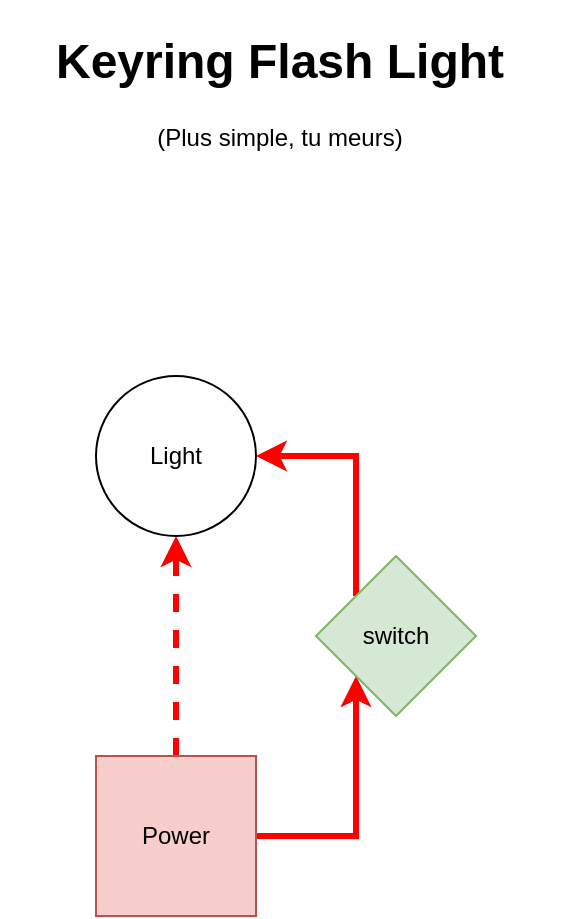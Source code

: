 <mxfile version="12.1.1" type="github" pages="1"><diagram id="HyA6c83Z0eFV9_gd5Fuy" name="Page-1"><mxGraphModel dx="1008" dy="569" grid="1" gridSize="10" guides="1" tooltips="1" connect="1" arrows="1" fold="1" page="1" pageScale="1" pageWidth="827" pageHeight="1169" math="0" shadow="0"><root><mxCell id="0"/><mxCell id="1" parent="0"/><mxCell id="-v7BRGyLgtXN6gb-UUNV-2" value="Light" style="ellipse;whiteSpace=wrap;html=1;aspect=fixed;" vertex="1" parent="1"><mxGeometry x="318" y="220" width="80" height="80" as="geometry"/></mxCell><mxCell id="-v7BRGyLgtXN6gb-UUNV-6" style="edgeStyle=orthogonalEdgeStyle;rounded=0;orthogonalLoop=1;jettySize=auto;html=1;entryX=0.5;entryY=1;entryDx=0;entryDy=0;strokeWidth=3;strokeColor=#FF0000;dashed=1;" edge="1" parent="1" source="-v7BRGyLgtXN6gb-UUNV-4" target="-v7BRGyLgtXN6gb-UUNV-2"><mxGeometry relative="1" as="geometry"/></mxCell><mxCell id="-v7BRGyLgtXN6gb-UUNV-7" style="edgeStyle=orthogonalEdgeStyle;rounded=0;orthogonalLoop=1;jettySize=auto;html=1;exitX=1;exitY=0.5;exitDx=0;exitDy=0;entryX=0;entryY=1;entryDx=0;entryDy=0;strokeColor=#FF0000;strokeWidth=3;" edge="1" parent="1" source="-v7BRGyLgtXN6gb-UUNV-4" target="-v7BRGyLgtXN6gb-UUNV-5"><mxGeometry relative="1" as="geometry"/></mxCell><mxCell id="-v7BRGyLgtXN6gb-UUNV-4" value="Power" style="whiteSpace=wrap;html=1;aspect=fixed;fillColor=#f8cecc;strokeColor=#b85450;" vertex="1" parent="1"><mxGeometry x="318" y="410" width="80" height="80" as="geometry"/></mxCell><mxCell id="-v7BRGyLgtXN6gb-UUNV-8" style="edgeStyle=orthogonalEdgeStyle;rounded=0;orthogonalLoop=1;jettySize=auto;html=1;exitX=0;exitY=0;exitDx=0;exitDy=0;entryX=1;entryY=0.5;entryDx=0;entryDy=0;strokeColor=#FF0000;strokeWidth=3;" edge="1" parent="1" source="-v7BRGyLgtXN6gb-UUNV-5" target="-v7BRGyLgtXN6gb-UUNV-2"><mxGeometry relative="1" as="geometry"><Array as="points"><mxPoint x="448" y="260"/></Array></mxGeometry></mxCell><mxCell id="-v7BRGyLgtXN6gb-UUNV-5" value="switch" style="rhombus;whiteSpace=wrap;html=1;fillColor=#d5e8d4;strokeColor=#82b366;" vertex="1" parent="1"><mxGeometry x="428" y="310" width="80" height="80" as="geometry"/></mxCell><mxCell id="-v7BRGyLgtXN6gb-UUNV-9" value="&lt;h1&gt;Keyring Flash Light&lt;/h1&gt;&lt;div&gt;(Plus simple, tu meurs)&lt;/div&gt;" style="text;html=1;strokeColor=none;fillColor=none;align=center;verticalAlign=middle;whiteSpace=wrap;rounded=0;" vertex="1" parent="1"><mxGeometry x="270" y="50" width="280" height="40" as="geometry"/></mxCell></root></mxGraphModel></diagram></mxfile>
